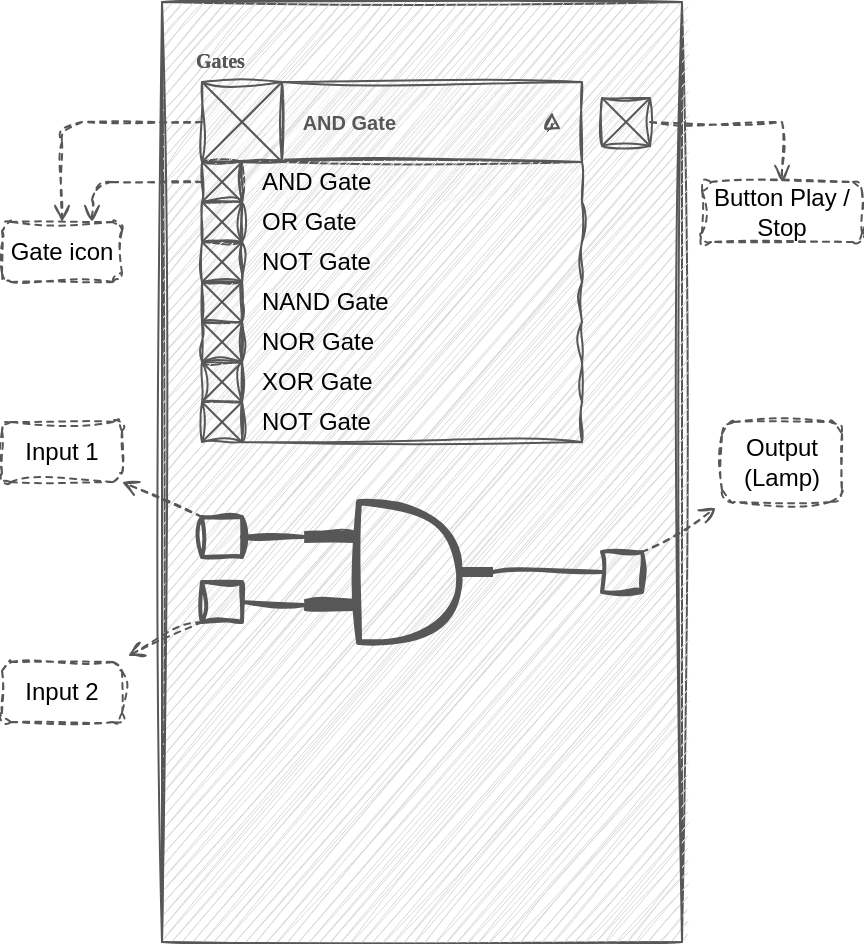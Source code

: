 <mxfile version="21.2.1" type="github">
  <diagram name="Page-1" id="kNqSD5TuvS8NiRTmv7Jv">
    <mxGraphModel dx="934" dy="561" grid="1" gridSize="10" guides="1" tooltips="1" connect="1" arrows="1" fold="1" page="1" pageScale="1" pageWidth="850" pageHeight="1100" math="0" shadow="0">
      <root>
        <mxCell id="0" />
        <mxCell id="1" parent="0" />
        <mxCell id="lvgXrEQpf3wMZEOfvn-6-3" value="" style="group" vertex="1" connectable="0" parent="1">
          <mxGeometry x="230" y="110" width="270" height="470" as="geometry" />
        </mxCell>
        <mxCell id="lvgXrEQpf3wMZEOfvn-6-4" value="" style="group" vertex="1" connectable="0" parent="lvgXrEQpf3wMZEOfvn-6-3">
          <mxGeometry width="270" height="470" as="geometry" />
        </mxCell>
        <mxCell id="lvgXrEQpf3wMZEOfvn-6-5" value="" style="rounded=0;whiteSpace=wrap;html=1;sketch=1;curveFitting=1;jiggle=2;fillColor=default;strokeColor=#575757;" vertex="1" parent="lvgXrEQpf3wMZEOfvn-6-4">
          <mxGeometry width="260" height="470" as="geometry" />
        </mxCell>
        <mxCell id="lvgXrEQpf3wMZEOfvn-6-6" value="" style="rounded=0;whiteSpace=wrap;html=1;fillColor=#D9D9D9;strokeColor=#575757;sketch=1;curveFitting=1;jiggle=2;" vertex="1" parent="lvgXrEQpf3wMZEOfvn-6-4">
          <mxGeometry width="260" height="470" as="geometry" />
        </mxCell>
        <mxCell id="lvgXrEQpf3wMZEOfvn-6-25" value="Gates" style="text;strokeColor=none;align=left;fillColor=none;html=1;verticalAlign=bottom;whiteSpace=wrap;rounded=0;fontSize=10;fontStyle=1;fontFamily=Ubuntu;fontSource=https%3A%2F%2Ffonts.googleapis.com%2Fcss%3Ffamily%3DUbuntu;fontColor=#575757;" vertex="1" parent="lvgXrEQpf3wMZEOfvn-6-4">
          <mxGeometry x="15" y="18" width="50" height="20" as="geometry" />
        </mxCell>
        <mxCell id="lvgXrEQpf3wMZEOfvn-6-27" value="Gates" style="text;strokeColor=none;align=left;fillColor=none;html=1;verticalAlign=bottom;whiteSpace=wrap;rounded=0;fontSize=10;fontStyle=1;fontFamily=Ubuntu;fontSource=https%3A%2F%2Ffonts.googleapis.com%2Fcss%3Ffamily%3DUbuntu;fontColor=#575757;" vertex="1" parent="lvgXrEQpf3wMZEOfvn-6-4">
          <mxGeometry x="15" y="18" width="50" height="20" as="geometry" />
        </mxCell>
        <mxCell id="lvgXrEQpf3wMZEOfvn-6-29" value="" style="group" vertex="1" connectable="0" parent="lvgXrEQpf3wMZEOfvn-6-4">
          <mxGeometry x="60" y="40" width="150" height="40" as="geometry" />
        </mxCell>
        <mxCell id="lvgXrEQpf3wMZEOfvn-6-18" value="&lt;font color=&quot;#575757&quot;&gt;&amp;nbsp; &amp;nbsp;AND Gate&lt;/font&gt;" style="text;strokeColor=#575757;align=left;fillColor=#F0F0F0;html=1;verticalAlign=middle;whiteSpace=wrap;rounded=0;fontStyle=1;fontSize=10;shadow=0;sketch=1;curveFitting=1;jiggle=2;fontFamily=Helvetica;fontColor=#242424;" vertex="1" parent="lvgXrEQpf3wMZEOfvn-6-29">
          <mxGeometry width="150" height="40" as="geometry" />
        </mxCell>
        <mxCell id="lvgXrEQpf3wMZEOfvn-6-23" value="" style="edgeStyle=none;orthogonalLoop=1;jettySize=auto;html=1;rounded=0;endArrow=block;endFill=1;strokeColor=#575757;sketch=1;curveFitting=1;jiggle=2;" edge="1" parent="lvgXrEQpf3wMZEOfvn-6-29">
          <mxGeometry width="80" relative="1" as="geometry">
            <mxPoint x="135" y="21" as="sourcePoint" />
            <mxPoint x="135" y="15" as="targetPoint" />
            <Array as="points" />
          </mxGeometry>
        </mxCell>
        <mxCell id="lvgXrEQpf3wMZEOfvn-6-44" value="" style="group" vertex="1" connectable="0" parent="lvgXrEQpf3wMZEOfvn-6-4">
          <mxGeometry x="20" y="80" width="190" height="20" as="geometry" />
        </mxCell>
        <mxCell id="lvgXrEQpf3wMZEOfvn-6-40" value="" style="group" vertex="1" connectable="0" parent="lvgXrEQpf3wMZEOfvn-6-44">
          <mxGeometry width="20" height="20" as="geometry" />
        </mxCell>
        <mxCell id="lvgXrEQpf3wMZEOfvn-6-41" value="" style="text;strokeColor=#575757;align=left;fillColor=#F0F0F0;html=1;verticalAlign=middle;whiteSpace=wrap;rounded=0;fontStyle=1;fontSize=12;shadow=0;sketch=1;curveFitting=1;jiggle=2;fontFamily=Helvetica;fontColor=#242424;" vertex="1" parent="lvgXrEQpf3wMZEOfvn-6-40">
          <mxGeometry width="20" height="20" as="geometry" />
        </mxCell>
        <mxCell id="lvgXrEQpf3wMZEOfvn-6-42" value="" style="edgeStyle=none;orthogonalLoop=1;jettySize=auto;html=1;rounded=0;exitX=0;exitY=0;exitDx=0;exitDy=0;entryX=1;entryY=1;entryDx=0;entryDy=0;strokeColor=#575757;endArrow=none;endFill=0;" edge="1" parent="lvgXrEQpf3wMZEOfvn-6-40" source="lvgXrEQpf3wMZEOfvn-6-41" target="lvgXrEQpf3wMZEOfvn-6-41">
          <mxGeometry width="80" relative="1" as="geometry">
            <mxPoint x="51.111" y="20" as="sourcePoint" />
            <mxPoint x="86.667" y="20" as="targetPoint" />
            <Array as="points" />
          </mxGeometry>
        </mxCell>
        <mxCell id="lvgXrEQpf3wMZEOfvn-6-43" value="" style="edgeStyle=none;orthogonalLoop=1;jettySize=auto;html=1;rounded=0;exitX=0;exitY=1;exitDx=0;exitDy=0;entryX=1;entryY=0;entryDx=0;entryDy=0;strokeColor=#575757;endArrow=none;endFill=0;" edge="1" parent="lvgXrEQpf3wMZEOfvn-6-40" source="lvgXrEQpf3wMZEOfvn-6-41" target="lvgXrEQpf3wMZEOfvn-6-41">
          <mxGeometry width="80" relative="1" as="geometry">
            <mxPoint x="122.5" y="95" as="sourcePoint" />
            <mxPoint x="142.5" y="75" as="targetPoint" />
            <Array as="points" />
          </mxGeometry>
        </mxCell>
        <mxCell id="lvgXrEQpf3wMZEOfvn-6-57" value="" style="shape=partialRectangle;whiteSpace=wrap;html=1;bottom=1;right=1;left=1;top=0;fillColor=#F0F0F0;routingCenterX=-0.5;rotation=-180;strokeColor=#575757;sketch=1;curveFitting=1;jiggle=2;" vertex="1" parent="lvgXrEQpf3wMZEOfvn-6-44">
          <mxGeometry x="20" width="170" height="20" as="geometry" />
        </mxCell>
        <mxCell id="lvgXrEQpf3wMZEOfvn-6-58" value="AND Gate" style="text;strokeColor=none;align=left;fillColor=none;html=1;verticalAlign=middle;whiteSpace=wrap;rounded=0;spacingLeft=8;" vertex="1" parent="lvgXrEQpf3wMZEOfvn-6-44">
          <mxGeometry x="20" width="170" height="20" as="geometry" />
        </mxCell>
        <mxCell id="lvgXrEQpf3wMZEOfvn-6-68" value="" style="group" vertex="1" connectable="0" parent="lvgXrEQpf3wMZEOfvn-6-4">
          <mxGeometry x="20" y="100" width="190" height="20" as="geometry" />
        </mxCell>
        <mxCell id="lvgXrEQpf3wMZEOfvn-6-61" value="" style="group" vertex="1" connectable="0" parent="lvgXrEQpf3wMZEOfvn-6-68">
          <mxGeometry width="20" height="20" as="geometry" />
        </mxCell>
        <mxCell id="lvgXrEQpf3wMZEOfvn-6-62" value="" style="text;strokeColor=#575757;align=left;fillColor=#F0F0F0;html=1;verticalAlign=middle;whiteSpace=wrap;rounded=0;fontStyle=1;fontSize=12;shadow=0;sketch=1;curveFitting=1;jiggle=2;fontFamily=Helvetica;fontColor=#242424;" vertex="1" parent="lvgXrEQpf3wMZEOfvn-6-61">
          <mxGeometry width="20" height="20" as="geometry" />
        </mxCell>
        <mxCell id="lvgXrEQpf3wMZEOfvn-6-63" value="" style="edgeStyle=none;orthogonalLoop=1;jettySize=auto;html=1;rounded=0;exitX=0;exitY=0;exitDx=0;exitDy=0;entryX=1;entryY=1;entryDx=0;entryDy=0;strokeColor=#575757;endArrow=none;endFill=0;" edge="1" parent="lvgXrEQpf3wMZEOfvn-6-61" source="lvgXrEQpf3wMZEOfvn-6-62" target="lvgXrEQpf3wMZEOfvn-6-62">
          <mxGeometry width="80" relative="1" as="geometry">
            <mxPoint x="51.111" y="20" as="sourcePoint" />
            <mxPoint x="86.667" y="20" as="targetPoint" />
            <Array as="points" />
          </mxGeometry>
        </mxCell>
        <mxCell id="lvgXrEQpf3wMZEOfvn-6-64" value="" style="edgeStyle=none;orthogonalLoop=1;jettySize=auto;html=1;rounded=0;exitX=0;exitY=1;exitDx=0;exitDy=0;entryX=1;entryY=0;entryDx=0;entryDy=0;strokeColor=#575757;endArrow=none;endFill=0;" edge="1" parent="lvgXrEQpf3wMZEOfvn-6-61" source="lvgXrEQpf3wMZEOfvn-6-62" target="lvgXrEQpf3wMZEOfvn-6-62">
          <mxGeometry width="80" relative="1" as="geometry">
            <mxPoint x="122.5" y="95" as="sourcePoint" />
            <mxPoint x="142.5" y="75" as="targetPoint" />
            <Array as="points" />
          </mxGeometry>
        </mxCell>
        <mxCell id="lvgXrEQpf3wMZEOfvn-6-66" value="OR Gate" style="text;strokeColor=none;align=left;fillColor=none;html=1;verticalAlign=middle;whiteSpace=wrap;rounded=0;spacingLeft=8;" vertex="1" parent="lvgXrEQpf3wMZEOfvn-6-68">
          <mxGeometry x="20" width="160" height="20" as="geometry" />
        </mxCell>
        <mxCell id="lvgXrEQpf3wMZEOfvn-6-67" value="" style="shape=partialRectangle;whiteSpace=wrap;html=1;bottom=0;top=0;fillColor=none;strokeColor=#575757;sketch=1;curveFitting=1;jiggle=2;" vertex="1" parent="lvgXrEQpf3wMZEOfvn-6-68">
          <mxGeometry x="20" width="170" height="20" as="geometry" />
        </mxCell>
        <mxCell id="lvgXrEQpf3wMZEOfvn-6-76" value="" style="group" vertex="1" connectable="0" parent="lvgXrEQpf3wMZEOfvn-6-4">
          <mxGeometry x="20" y="120" width="200" height="20" as="geometry" />
        </mxCell>
        <mxCell id="lvgXrEQpf3wMZEOfvn-6-70" value="" style="group" vertex="1" connectable="0" parent="lvgXrEQpf3wMZEOfvn-6-76">
          <mxGeometry width="20" height="20" as="geometry" />
        </mxCell>
        <mxCell id="lvgXrEQpf3wMZEOfvn-6-71" value="" style="text;strokeColor=#575757;align=left;fillColor=#F0F0F0;html=1;verticalAlign=middle;whiteSpace=wrap;rounded=0;fontStyle=1;fontSize=12;shadow=0;sketch=1;curveFitting=1;jiggle=2;fontFamily=Helvetica;fontColor=#242424;" vertex="1" parent="lvgXrEQpf3wMZEOfvn-6-70">
          <mxGeometry width="20" height="20" as="geometry" />
        </mxCell>
        <mxCell id="lvgXrEQpf3wMZEOfvn-6-72" value="" style="edgeStyle=none;orthogonalLoop=1;jettySize=auto;html=1;rounded=0;exitX=0;exitY=0;exitDx=0;exitDy=0;entryX=1;entryY=1;entryDx=0;entryDy=0;strokeColor=#575757;endArrow=none;endFill=0;" edge="1" parent="lvgXrEQpf3wMZEOfvn-6-70" source="lvgXrEQpf3wMZEOfvn-6-71" target="lvgXrEQpf3wMZEOfvn-6-71">
          <mxGeometry width="80" relative="1" as="geometry">
            <mxPoint x="51.111" y="20" as="sourcePoint" />
            <mxPoint x="86.667" y="20" as="targetPoint" />
            <Array as="points" />
          </mxGeometry>
        </mxCell>
        <mxCell id="lvgXrEQpf3wMZEOfvn-6-73" value="" style="edgeStyle=none;orthogonalLoop=1;jettySize=auto;html=1;rounded=0;exitX=0;exitY=1;exitDx=0;exitDy=0;entryX=1;entryY=0;entryDx=0;entryDy=0;strokeColor=#575757;endArrow=none;endFill=0;" edge="1" parent="lvgXrEQpf3wMZEOfvn-6-70" source="lvgXrEQpf3wMZEOfvn-6-71" target="lvgXrEQpf3wMZEOfvn-6-71">
          <mxGeometry width="80" relative="1" as="geometry">
            <mxPoint x="122.5" y="95" as="sourcePoint" />
            <mxPoint x="142.5" y="75" as="targetPoint" />
            <Array as="points" />
          </mxGeometry>
        </mxCell>
        <mxCell id="lvgXrEQpf3wMZEOfvn-6-74" value="NOT Gate" style="text;strokeColor=none;align=left;fillColor=none;html=1;verticalAlign=middle;whiteSpace=wrap;rounded=0;spacingLeft=8;" vertex="1" parent="lvgXrEQpf3wMZEOfvn-6-76">
          <mxGeometry x="20" width="180" height="20" as="geometry" />
        </mxCell>
        <mxCell id="lvgXrEQpf3wMZEOfvn-6-75" value="" style="shape=partialRectangle;whiteSpace=wrap;html=1;bottom=0;top=0;fillColor=none;strokeColor=#575757;sketch=1;curveFitting=1;jiggle=2;" vertex="1" parent="lvgXrEQpf3wMZEOfvn-6-76">
          <mxGeometry x="20" width="170" height="20" as="geometry" />
        </mxCell>
        <mxCell id="lvgXrEQpf3wMZEOfvn-6-77" value="" style="group" vertex="1" connectable="0" parent="lvgXrEQpf3wMZEOfvn-6-4">
          <mxGeometry x="20" y="140" width="200" height="20" as="geometry" />
        </mxCell>
        <mxCell id="lvgXrEQpf3wMZEOfvn-6-78" value="" style="group" vertex="1" connectable="0" parent="lvgXrEQpf3wMZEOfvn-6-77">
          <mxGeometry width="20" height="20" as="geometry" />
        </mxCell>
        <mxCell id="lvgXrEQpf3wMZEOfvn-6-79" value="" style="text;strokeColor=#575757;align=left;fillColor=#F0F0F0;html=1;verticalAlign=middle;whiteSpace=wrap;rounded=0;fontStyle=1;fontSize=12;shadow=0;sketch=1;curveFitting=1;jiggle=2;fontFamily=Helvetica;fontColor=#242424;" vertex="1" parent="lvgXrEQpf3wMZEOfvn-6-78">
          <mxGeometry width="20" height="20" as="geometry" />
        </mxCell>
        <mxCell id="lvgXrEQpf3wMZEOfvn-6-80" value="" style="edgeStyle=none;orthogonalLoop=1;jettySize=auto;html=1;rounded=0;exitX=0;exitY=0;exitDx=0;exitDy=0;entryX=1;entryY=1;entryDx=0;entryDy=0;strokeColor=#575757;endArrow=none;endFill=0;" edge="1" parent="lvgXrEQpf3wMZEOfvn-6-78" source="lvgXrEQpf3wMZEOfvn-6-79" target="lvgXrEQpf3wMZEOfvn-6-79">
          <mxGeometry width="80" relative="1" as="geometry">
            <mxPoint x="51.111" y="20" as="sourcePoint" />
            <mxPoint x="86.667" y="20" as="targetPoint" />
            <Array as="points" />
          </mxGeometry>
        </mxCell>
        <mxCell id="lvgXrEQpf3wMZEOfvn-6-81" value="" style="edgeStyle=none;orthogonalLoop=1;jettySize=auto;html=1;rounded=0;exitX=0;exitY=1;exitDx=0;exitDy=0;entryX=1;entryY=0;entryDx=0;entryDy=0;strokeColor=#575757;endArrow=none;endFill=0;" edge="1" parent="lvgXrEQpf3wMZEOfvn-6-78" source="lvgXrEQpf3wMZEOfvn-6-79" target="lvgXrEQpf3wMZEOfvn-6-79">
          <mxGeometry width="80" relative="1" as="geometry">
            <mxPoint x="122.5" y="95" as="sourcePoint" />
            <mxPoint x="142.5" y="75" as="targetPoint" />
            <Array as="points" />
          </mxGeometry>
        </mxCell>
        <mxCell id="lvgXrEQpf3wMZEOfvn-6-82" value="NAND Gate" style="text;strokeColor=none;align=left;fillColor=none;html=1;verticalAlign=middle;whiteSpace=wrap;rounded=0;spacingLeft=8;" vertex="1" parent="lvgXrEQpf3wMZEOfvn-6-77">
          <mxGeometry x="20" width="180" height="20" as="geometry" />
        </mxCell>
        <mxCell id="lvgXrEQpf3wMZEOfvn-6-83" value="" style="shape=partialRectangle;whiteSpace=wrap;html=1;bottom=0;top=0;fillColor=none;strokeColor=#575757;sketch=1;curveFitting=1;jiggle=2;" vertex="1" parent="lvgXrEQpf3wMZEOfvn-6-77">
          <mxGeometry x="20" width="170" height="20" as="geometry" />
        </mxCell>
        <mxCell id="lvgXrEQpf3wMZEOfvn-6-84" value="" style="group" vertex="1" connectable="0" parent="lvgXrEQpf3wMZEOfvn-6-4">
          <mxGeometry x="20" y="160" width="200" height="20" as="geometry" />
        </mxCell>
        <mxCell id="lvgXrEQpf3wMZEOfvn-6-85" value="" style="group" vertex="1" connectable="0" parent="lvgXrEQpf3wMZEOfvn-6-84">
          <mxGeometry width="20" height="20" as="geometry" />
        </mxCell>
        <mxCell id="lvgXrEQpf3wMZEOfvn-6-86" value="" style="text;strokeColor=#575757;align=left;fillColor=#F0F0F0;html=1;verticalAlign=middle;whiteSpace=wrap;rounded=0;fontStyle=1;fontSize=12;shadow=0;sketch=1;curveFitting=1;jiggle=2;fontFamily=Helvetica;fontColor=#242424;" vertex="1" parent="lvgXrEQpf3wMZEOfvn-6-85">
          <mxGeometry width="20" height="20" as="geometry" />
        </mxCell>
        <mxCell id="lvgXrEQpf3wMZEOfvn-6-87" value="" style="edgeStyle=none;orthogonalLoop=1;jettySize=auto;html=1;rounded=0;exitX=0;exitY=0;exitDx=0;exitDy=0;entryX=1;entryY=1;entryDx=0;entryDy=0;strokeColor=#575757;endArrow=none;endFill=0;" edge="1" parent="lvgXrEQpf3wMZEOfvn-6-85" source="lvgXrEQpf3wMZEOfvn-6-86" target="lvgXrEQpf3wMZEOfvn-6-86">
          <mxGeometry width="80" relative="1" as="geometry">
            <mxPoint x="51.111" y="20" as="sourcePoint" />
            <mxPoint x="86.667" y="20" as="targetPoint" />
            <Array as="points" />
          </mxGeometry>
        </mxCell>
        <mxCell id="lvgXrEQpf3wMZEOfvn-6-88" value="" style="edgeStyle=none;orthogonalLoop=1;jettySize=auto;html=1;rounded=0;exitX=0;exitY=1;exitDx=0;exitDy=0;entryX=1;entryY=0;entryDx=0;entryDy=0;strokeColor=#575757;endArrow=none;endFill=0;" edge="1" parent="lvgXrEQpf3wMZEOfvn-6-85" source="lvgXrEQpf3wMZEOfvn-6-86" target="lvgXrEQpf3wMZEOfvn-6-86">
          <mxGeometry width="80" relative="1" as="geometry">
            <mxPoint x="122.5" y="95" as="sourcePoint" />
            <mxPoint x="142.5" y="75" as="targetPoint" />
            <Array as="points" />
          </mxGeometry>
        </mxCell>
        <mxCell id="lvgXrEQpf3wMZEOfvn-6-89" value="NOR Gate" style="text;strokeColor=none;align=left;fillColor=none;html=1;verticalAlign=middle;whiteSpace=wrap;rounded=0;spacingLeft=8;" vertex="1" parent="lvgXrEQpf3wMZEOfvn-6-84">
          <mxGeometry x="20" width="180" height="20" as="geometry" />
        </mxCell>
        <mxCell id="lvgXrEQpf3wMZEOfvn-6-90" value="" style="shape=partialRectangle;whiteSpace=wrap;html=1;bottom=0;top=0;fillColor=none;strokeColor=#575757;sketch=1;curveFitting=1;jiggle=2;" vertex="1" parent="lvgXrEQpf3wMZEOfvn-6-84">
          <mxGeometry x="20" width="170" height="20" as="geometry" />
        </mxCell>
        <mxCell id="lvgXrEQpf3wMZEOfvn-6-98" value="" style="group" vertex="1" connectable="0" parent="lvgXrEQpf3wMZEOfvn-6-4">
          <mxGeometry x="20" y="180" width="200" height="20" as="geometry" />
        </mxCell>
        <mxCell id="lvgXrEQpf3wMZEOfvn-6-99" value="" style="group" vertex="1" connectable="0" parent="lvgXrEQpf3wMZEOfvn-6-98">
          <mxGeometry width="20" height="20" as="geometry" />
        </mxCell>
        <mxCell id="lvgXrEQpf3wMZEOfvn-6-100" value="" style="text;strokeColor=#575757;align=left;fillColor=#F0F0F0;html=1;verticalAlign=middle;whiteSpace=wrap;rounded=0;fontStyle=1;fontSize=12;shadow=0;sketch=1;curveFitting=1;jiggle=2;fontFamily=Helvetica;fontColor=#242424;" vertex="1" parent="lvgXrEQpf3wMZEOfvn-6-99">
          <mxGeometry width="20" height="20" as="geometry" />
        </mxCell>
        <mxCell id="lvgXrEQpf3wMZEOfvn-6-101" value="" style="edgeStyle=none;orthogonalLoop=1;jettySize=auto;html=1;rounded=0;exitX=0;exitY=0;exitDx=0;exitDy=0;entryX=1;entryY=1;entryDx=0;entryDy=0;strokeColor=#575757;endArrow=none;endFill=0;" edge="1" parent="lvgXrEQpf3wMZEOfvn-6-99" source="lvgXrEQpf3wMZEOfvn-6-100" target="lvgXrEQpf3wMZEOfvn-6-100">
          <mxGeometry width="80" relative="1" as="geometry">
            <mxPoint x="51.111" y="20" as="sourcePoint" />
            <mxPoint x="86.667" y="20" as="targetPoint" />
            <Array as="points" />
          </mxGeometry>
        </mxCell>
        <mxCell id="lvgXrEQpf3wMZEOfvn-6-102" value="" style="edgeStyle=none;orthogonalLoop=1;jettySize=auto;html=1;rounded=0;exitX=0;exitY=1;exitDx=0;exitDy=0;entryX=1;entryY=0;entryDx=0;entryDy=0;strokeColor=#575757;endArrow=none;endFill=0;" edge="1" parent="lvgXrEQpf3wMZEOfvn-6-99" source="lvgXrEQpf3wMZEOfvn-6-100" target="lvgXrEQpf3wMZEOfvn-6-100">
          <mxGeometry width="80" relative="1" as="geometry">
            <mxPoint x="122.5" y="95" as="sourcePoint" />
            <mxPoint x="142.5" y="75" as="targetPoint" />
            <Array as="points" />
          </mxGeometry>
        </mxCell>
        <mxCell id="lvgXrEQpf3wMZEOfvn-6-103" value="XOR Gate" style="text;strokeColor=none;align=left;fillColor=none;html=1;verticalAlign=middle;whiteSpace=wrap;rounded=0;spacingLeft=8;" vertex="1" parent="lvgXrEQpf3wMZEOfvn-6-98">
          <mxGeometry x="20" width="180" height="20" as="geometry" />
        </mxCell>
        <mxCell id="lvgXrEQpf3wMZEOfvn-6-104" value="" style="shape=partialRectangle;whiteSpace=wrap;html=1;bottom=0;top=0;fillColor=none;strokeColor=#575757;sketch=1;curveFitting=1;jiggle=2;" vertex="1" parent="lvgXrEQpf3wMZEOfvn-6-98">
          <mxGeometry x="20" width="170" height="20" as="geometry" />
        </mxCell>
        <mxCell id="lvgXrEQpf3wMZEOfvn-6-105" value="" style="group" vertex="1" connectable="0" parent="lvgXrEQpf3wMZEOfvn-6-4">
          <mxGeometry x="20" y="200" width="200" height="20" as="geometry" />
        </mxCell>
        <mxCell id="lvgXrEQpf3wMZEOfvn-6-106" value="" style="group" vertex="1" connectable="0" parent="lvgXrEQpf3wMZEOfvn-6-105">
          <mxGeometry width="20" height="20" as="geometry" />
        </mxCell>
        <mxCell id="lvgXrEQpf3wMZEOfvn-6-107" value="" style="text;strokeColor=#575757;align=left;fillColor=#F0F0F0;html=1;verticalAlign=middle;whiteSpace=wrap;rounded=0;fontStyle=1;fontSize=12;shadow=0;sketch=1;curveFitting=1;jiggle=2;fontFamily=Helvetica;fontColor=#242424;" vertex="1" parent="lvgXrEQpf3wMZEOfvn-6-106">
          <mxGeometry width="20" height="20" as="geometry" />
        </mxCell>
        <mxCell id="lvgXrEQpf3wMZEOfvn-6-108" value="" style="edgeStyle=none;orthogonalLoop=1;jettySize=auto;html=1;rounded=0;exitX=0;exitY=0;exitDx=0;exitDy=0;entryX=1;entryY=1;entryDx=0;entryDy=0;strokeColor=#575757;endArrow=none;endFill=0;" edge="1" parent="lvgXrEQpf3wMZEOfvn-6-106" source="lvgXrEQpf3wMZEOfvn-6-107" target="lvgXrEQpf3wMZEOfvn-6-107">
          <mxGeometry width="80" relative="1" as="geometry">
            <mxPoint x="51.111" y="20" as="sourcePoint" />
            <mxPoint x="86.667" y="20" as="targetPoint" />
            <Array as="points" />
          </mxGeometry>
        </mxCell>
        <mxCell id="lvgXrEQpf3wMZEOfvn-6-109" value="" style="edgeStyle=none;orthogonalLoop=1;jettySize=auto;html=1;rounded=0;exitX=0;exitY=1;exitDx=0;exitDy=0;entryX=1;entryY=0;entryDx=0;entryDy=0;strokeColor=#575757;endArrow=none;endFill=0;" edge="1" parent="lvgXrEQpf3wMZEOfvn-6-106" source="lvgXrEQpf3wMZEOfvn-6-107" target="lvgXrEQpf3wMZEOfvn-6-107">
          <mxGeometry width="80" relative="1" as="geometry">
            <mxPoint x="122.5" y="95" as="sourcePoint" />
            <mxPoint x="142.5" y="75" as="targetPoint" />
            <Array as="points" />
          </mxGeometry>
        </mxCell>
        <mxCell id="lvgXrEQpf3wMZEOfvn-6-110" value="NOT Gate" style="text;strokeColor=none;align=left;fillColor=none;html=1;verticalAlign=middle;whiteSpace=wrap;rounded=0;spacingLeft=8;" vertex="1" parent="lvgXrEQpf3wMZEOfvn-6-105">
          <mxGeometry x="20" width="180" height="20" as="geometry" />
        </mxCell>
        <mxCell id="lvgXrEQpf3wMZEOfvn-6-112" value="" style="shape=partialRectangle;whiteSpace=wrap;html=1;bottom=1;right=1;left=1;top=0;fillColor=none;routingCenterX=-0.5;sketch=1;curveFitting=1;jiggle=2;strokeColor=#575757;" vertex="1" parent="lvgXrEQpf3wMZEOfvn-6-105">
          <mxGeometry x="20" width="170" height="20" as="geometry" />
        </mxCell>
        <mxCell id="lvgXrEQpf3wMZEOfvn-6-118" value="" style="group" vertex="1" connectable="0" parent="lvgXrEQpf3wMZEOfvn-6-4">
          <mxGeometry x="220" y="48" width="24" height="24" as="geometry" />
        </mxCell>
        <mxCell id="lvgXrEQpf3wMZEOfvn-6-119" value="" style="text;strokeColor=#575757;align=left;fillColor=#F0F0F0;html=1;verticalAlign=middle;whiteSpace=wrap;rounded=0;fontStyle=1;fontSize=12;shadow=0;sketch=1;curveFitting=1;jiggle=2;fontFamily=Helvetica;fontColor=#242424;" vertex="1" parent="lvgXrEQpf3wMZEOfvn-6-118">
          <mxGeometry width="24" height="24" as="geometry" />
        </mxCell>
        <mxCell id="lvgXrEQpf3wMZEOfvn-6-120" value="" style="edgeStyle=none;orthogonalLoop=1;jettySize=auto;html=1;rounded=0;exitX=0;exitY=0;exitDx=0;exitDy=0;entryX=1;entryY=1;entryDx=0;entryDy=0;strokeColor=#575757;endArrow=none;endFill=0;" edge="1" parent="lvgXrEQpf3wMZEOfvn-6-118" source="lvgXrEQpf3wMZEOfvn-6-119" target="lvgXrEQpf3wMZEOfvn-6-119">
          <mxGeometry width="80" relative="1" as="geometry">
            <mxPoint x="61.333" y="24" as="sourcePoint" />
            <mxPoint x="104.0" y="24" as="targetPoint" />
            <Array as="points" />
          </mxGeometry>
        </mxCell>
        <mxCell id="lvgXrEQpf3wMZEOfvn-6-121" value="" style="edgeStyle=none;orthogonalLoop=1;jettySize=auto;html=1;rounded=0;exitX=0;exitY=1;exitDx=0;exitDy=0;entryX=1;entryY=0;entryDx=0;entryDy=0;strokeColor=#575757;endArrow=none;endFill=0;" edge="1" parent="lvgXrEQpf3wMZEOfvn-6-118" source="lvgXrEQpf3wMZEOfvn-6-119" target="lvgXrEQpf3wMZEOfvn-6-119">
          <mxGeometry width="80" relative="1" as="geometry">
            <mxPoint x="147" y="114" as="sourcePoint" />
            <mxPoint x="171" y="90" as="targetPoint" />
            <Array as="points" />
          </mxGeometry>
        </mxCell>
        <mxCell id="lvgXrEQpf3wMZEOfvn-6-148" style="rounded=0;orthogonalLoop=1;jettySize=auto;html=1;exitX=1;exitY=0.5;exitDx=0;exitDy=0;fontFamily=Helvetica;fontSize=12;fontColor=default;entryX=0;entryY=0.5;entryDx=0;entryDy=0;endArrow=none;endFill=0;strokeWidth=2;strokeColor=#575757;sketch=1;curveFitting=1;jiggle=2;" edge="1" parent="lvgXrEQpf3wMZEOfvn-6-4" source="lvgXrEQpf3wMZEOfvn-6-125" target="lvgXrEQpf3wMZEOfvn-6-161">
          <mxGeometry relative="1" as="geometry">
            <mxPoint x="90" y="300" as="targetPoint" />
          </mxGeometry>
        </mxCell>
        <mxCell id="lvgXrEQpf3wMZEOfvn-6-179" style="rounded=0;orthogonalLoop=1;jettySize=auto;html=1;exitX=1;exitY=0.5;exitDx=0;exitDy=0;fontFamily=Helvetica;fontSize=12;fontColor=default;entryX=0;entryY=0.5;entryDx=0;entryDy=0;endArrow=none;endFill=0;strokeWidth=2;strokeColor=#575757;sketch=1;curveFitting=1;jiggle=2;" edge="1" parent="lvgXrEQpf3wMZEOfvn-6-4" source="lvgXrEQpf3wMZEOfvn-6-126" target="lvgXrEQpf3wMZEOfvn-6-169">
          <mxGeometry relative="1" as="geometry">
            <mxPoint x="97" y="320" as="targetPoint" />
            <mxPoint x="50" y="320" as="sourcePoint" />
          </mxGeometry>
        </mxCell>
        <mxCell id="lvgXrEQpf3wMZEOfvn-6-183" style="rounded=0;orthogonalLoop=1;jettySize=auto;html=1;exitX=1;exitY=0.5;exitDx=0;exitDy=0;entryX=0;entryY=0.5;entryDx=0;entryDy=0;fontFamily=Helvetica;fontSize=12;fontColor=default;strokeColor=#575757;endArrow=none;endFill=0;sketch=1;curveFitting=1;jiggle=2;strokeWidth=2;" edge="1" parent="lvgXrEQpf3wMZEOfvn-6-4" source="lvgXrEQpf3wMZEOfvn-6-181" target="lvgXrEQpf3wMZEOfvn-6-182">
          <mxGeometry relative="1" as="geometry" />
        </mxCell>
        <mxCell id="lvgXrEQpf3wMZEOfvn-6-125" value="" style="text;strokeColor=#575757;align=left;fillColor=#F0F0F0;html=1;verticalAlign=middle;whiteSpace=wrap;rounded=0;fontStyle=1;fontSize=12;shadow=0;sketch=1;curveFitting=1;jiggle=2;fontFamily=Helvetica;fontColor=#242424;strokeWidth=2;points=[[0,0,0,0,0],[0,0.25,0,0,0],[0,0.5,0,-3,0],[0,0.5,0,0,0],[0,0.75,0,0,0],[0,1,0,0,0],[0.25,0,0,0,0],[0.25,1,0,0,0],[0.5,0,0,0,0],[0.5,1,0,0,0],[0.75,0,0,0,0],[0.75,1,0,0,0],[1,0,0,0,0],[1,0.25,0,0,0],[1,0.5,0,0,0],[1,0.75,0,0,0],[1,1,0,0,0]];" vertex="1" parent="lvgXrEQpf3wMZEOfvn-6-4">
          <mxGeometry x="20" y="257.5" width="20" height="20" as="geometry" />
        </mxCell>
        <mxCell id="lvgXrEQpf3wMZEOfvn-6-126" value="" style="text;strokeColor=#575757;align=left;fillColor=#F0F0F0;html=1;verticalAlign=middle;whiteSpace=wrap;rounded=0;fontStyle=1;fontSize=12;shadow=0;sketch=1;curveFitting=1;jiggle=2;fontFamily=Helvetica;fontColor=#242424;strokeWidth=2;" vertex="1" parent="lvgXrEQpf3wMZEOfvn-6-4">
          <mxGeometry x="20" y="290" width="20" height="20" as="geometry" />
        </mxCell>
        <mxCell id="lvgXrEQpf3wMZEOfvn-6-185" value="" style="group" vertex="1" connectable="0" parent="lvgXrEQpf3wMZEOfvn-6-4">
          <mxGeometry x="71.5" y="250" width="94" height="70" as="geometry" />
        </mxCell>
        <mxCell id="lvgXrEQpf3wMZEOfvn-6-181" value="" style="rounded=0;whiteSpace=wrap;html=1;pointerEvents=0;fontFamily=Helvetica;fontSize=12;fontColor=default;fillColor=#575757;gradientColor=none;strokeColor=none;" vertex="1" parent="lvgXrEQpf3wMZEOfvn-6-185">
          <mxGeometry x="77" y="32.5" width="17" height="5" as="geometry" />
        </mxCell>
        <mxCell id="lvgXrEQpf3wMZEOfvn-6-170" value="" style="group" vertex="1" connectable="0" parent="lvgXrEQpf3wMZEOfvn-6-185">
          <mxGeometry width="77" height="70" as="geometry" />
        </mxCell>
        <mxCell id="lvgXrEQpf3wMZEOfvn-6-127" value="" style="shape=or;whiteSpace=wrap;html=1;strokeWidth=3;strokeColor=#575757;sketch=1;curveFitting=1;jiggle=2;fillColor=none;" vertex="1" parent="lvgXrEQpf3wMZEOfvn-6-170">
          <mxGeometry x="27" width="50" height="70" as="geometry" />
        </mxCell>
        <mxCell id="lvgXrEQpf3wMZEOfvn-6-162" value="" style="group" vertex="1" connectable="0" parent="lvgXrEQpf3wMZEOfvn-6-170">
          <mxGeometry y="15" width="25" height="5" as="geometry" />
        </mxCell>
        <mxCell id="lvgXrEQpf3wMZEOfvn-6-160" value="" style="rounded=0;whiteSpace=wrap;html=1;pointerEvents=0;fontFamily=Helvetica;fontSize=12;fontColor=default;fillColor=#575757;gradientColor=none;strokeColor=none;" vertex="1" parent="lvgXrEQpf3wMZEOfvn-6-162">
          <mxGeometry width="25" height="5" as="geometry" />
        </mxCell>
        <mxCell id="lvgXrEQpf3wMZEOfvn-6-161" value="" style="rounded=0;whiteSpace=wrap;html=1;pointerEvents=0;fontFamily=Helvetica;fontSize=12;fontColor=default;fillColor=none;gradientColor=none;strokeColor=#575757;sketch=1;curveFitting=1;jiggle=2;" vertex="1" parent="lvgXrEQpf3wMZEOfvn-6-162">
          <mxGeometry width="25" height="5" as="geometry" />
        </mxCell>
        <mxCell id="lvgXrEQpf3wMZEOfvn-6-167" value="" style="group" vertex="1" connectable="0" parent="lvgXrEQpf3wMZEOfvn-6-170">
          <mxGeometry y="49" width="25" height="5" as="geometry" />
        </mxCell>
        <mxCell id="lvgXrEQpf3wMZEOfvn-6-168" value="" style="rounded=0;whiteSpace=wrap;html=1;pointerEvents=0;fontFamily=Helvetica;fontSize=12;fontColor=default;fillColor=#575757;gradientColor=none;strokeColor=none;" vertex="1" parent="lvgXrEQpf3wMZEOfvn-6-167">
          <mxGeometry width="25" height="5" as="geometry" />
        </mxCell>
        <mxCell id="lvgXrEQpf3wMZEOfvn-6-169" value="" style="rounded=0;whiteSpace=wrap;html=1;pointerEvents=0;fontFamily=Helvetica;fontSize=12;fontColor=default;fillColor=none;gradientColor=none;strokeColor=#575757;sketch=1;curveFitting=1;jiggle=2;" vertex="1" parent="lvgXrEQpf3wMZEOfvn-6-167">
          <mxGeometry width="25" height="5" as="geometry" />
        </mxCell>
        <mxCell id="lvgXrEQpf3wMZEOfvn-6-182" value="" style="text;strokeColor=#575757;align=left;fillColor=#F0F0F0;html=1;verticalAlign=middle;whiteSpace=wrap;rounded=0;fontStyle=1;fontSize=12;shadow=0;sketch=1;curveFitting=1;jiggle=2;fontFamily=Helvetica;fontColor=#242424;strokeWidth=2;" vertex="1" parent="lvgXrEQpf3wMZEOfvn-6-4">
          <mxGeometry x="220" y="275" width="20" height="20" as="geometry" />
        </mxCell>
        <mxCell id="lvgXrEQpf3wMZEOfvn-6-28" value="" style="group" vertex="1" connectable="0" parent="1">
          <mxGeometry x="250" y="150" width="40" height="40" as="geometry" />
        </mxCell>
        <mxCell id="lvgXrEQpf3wMZEOfvn-6-20" value="" style="text;strokeColor=#575757;align=left;fillColor=#F0F0F0;html=1;verticalAlign=middle;whiteSpace=wrap;rounded=0;fontStyle=1;fontSize=12;shadow=0;sketch=1;curveFitting=1;jiggle=2;fontFamily=Helvetica;fontColor=#242424;" vertex="1" parent="lvgXrEQpf3wMZEOfvn-6-28">
          <mxGeometry width="40" height="40" as="geometry" />
        </mxCell>
        <mxCell id="lvgXrEQpf3wMZEOfvn-6-21" value="" style="edgeStyle=none;orthogonalLoop=1;jettySize=auto;html=1;rounded=0;exitX=0;exitY=0;exitDx=0;exitDy=0;entryX=1;entryY=1;entryDx=0;entryDy=0;strokeColor=#575757;endArrow=none;endFill=0;" edge="1" parent="lvgXrEQpf3wMZEOfvn-6-28" source="lvgXrEQpf3wMZEOfvn-6-20" target="lvgXrEQpf3wMZEOfvn-6-20">
          <mxGeometry width="80" relative="1" as="geometry">
            <mxPoint x="102.222" y="40" as="sourcePoint" />
            <mxPoint x="173.333" y="40" as="targetPoint" />
            <Array as="points" />
          </mxGeometry>
        </mxCell>
        <mxCell id="lvgXrEQpf3wMZEOfvn-6-26" value="" style="edgeStyle=none;orthogonalLoop=1;jettySize=auto;html=1;rounded=0;exitX=0;exitY=1;exitDx=0;exitDy=0;entryX=1;entryY=0;entryDx=0;entryDy=0;strokeColor=#575757;endArrow=none;endFill=0;" edge="1" parent="lvgXrEQpf3wMZEOfvn-6-28" source="lvgXrEQpf3wMZEOfvn-6-20" target="lvgXrEQpf3wMZEOfvn-6-20">
          <mxGeometry width="80" relative="1" as="geometry">
            <mxPoint x="245" y="190" as="sourcePoint" />
            <mxPoint x="285" y="150" as="targetPoint" />
            <Array as="points" />
          </mxGeometry>
        </mxCell>
        <mxCell id="lvgXrEQpf3wMZEOfvn-6-123" value="Button Play / Stop" style="text;strokeColor=#575757;align=center;fillColor=default;html=1;verticalAlign=middle;whiteSpace=wrap;rounded=1;dashed=1;sketch=1;curveFitting=1;jiggle=2;" vertex="1" parent="1">
          <mxGeometry x="500" y="200" width="80" height="30" as="geometry" />
        </mxCell>
        <mxCell id="lvgXrEQpf3wMZEOfvn-6-124" style="rounded=0;orthogonalLoop=1;jettySize=auto;html=1;exitX=1;exitY=0.5;exitDx=0;exitDy=0;entryX=0.5;entryY=0;entryDx=0;entryDy=0;strokeColor=#575757;endArrow=open;endFill=0;dashed=1;sketch=1;curveFitting=1;jiggle=2;edgeStyle=orthogonalEdgeStyle;" edge="1" parent="1" source="lvgXrEQpf3wMZEOfvn-6-119" target="lvgXrEQpf3wMZEOfvn-6-123">
          <mxGeometry relative="1" as="geometry" />
        </mxCell>
        <mxCell id="lvgXrEQpf3wMZEOfvn-6-186" value="Output (Lamp)" style="text;strokeColor=#575757;align=center;fillColor=default;html=1;verticalAlign=middle;whiteSpace=wrap;rounded=1;dashed=1;sketch=1;curveFitting=1;jiggle=2;points=[[0,0,0,0,0],[0,0.25,0,0,0],[0,0.5,0,0,0],[0,0.75,0,0,0],[0,1,0,-3,3],[0,1,0,0,0],[0.25,0,0,0,0],[0.25,1,0,0,0],[0.5,0,0,0,0],[0.5,1,0,0,0],[0.75,0,0,0,0],[0.75,1,0,0,0],[1,0,0,0,0],[1,0.25,0,0,0],[1,0.5,0,0,0],[1,0.75,0,0,0],[1,1,0,0,0]];" vertex="1" parent="1">
          <mxGeometry x="510" y="320" width="60" height="40" as="geometry" />
        </mxCell>
        <mxCell id="lvgXrEQpf3wMZEOfvn-6-188" style="rounded=0;orthogonalLoop=1;jettySize=auto;html=1;exitX=1;exitY=0;exitDx=0;exitDy=0;entryX=0;entryY=1;entryDx=-3;entryDy=3;entryPerimeter=0;fontFamily=Helvetica;fontSize=12;fontColor=default;strokeColor=#575757;endArrow=open;endFill=0;sketch=1;curveFitting=1;jiggle=2;dashed=1;" edge="1" parent="1" source="lvgXrEQpf3wMZEOfvn-6-182" target="lvgXrEQpf3wMZEOfvn-6-186">
          <mxGeometry relative="1" as="geometry" />
        </mxCell>
        <mxCell id="lvgXrEQpf3wMZEOfvn-6-190" value="Input 1" style="text;strokeColor=#575757;align=center;fillColor=default;html=1;verticalAlign=middle;whiteSpace=wrap;rounded=1;dashed=1;sketch=1;curveFitting=1;jiggle=2;points=[[0,0,0,0,0],[0,0.25,0,0,0],[0,0.5,0,0,0],[0,0.75,0,0,0],[0,1,0,-3,3],[0,1,0,0,0],[0.25,0,0,0,0],[0.25,1,0,0,0],[0.5,0,0,0,0],[0.5,1,0,0,0],[0.75,0,0,0,0],[0.75,1,0,0,0],[1,0,0,0,0],[1,0.25,0,0,0],[1,0.5,0,0,0],[1,0.75,0,0,0],[1,1,0,0,0]];flipH=1;" vertex="1" parent="1">
          <mxGeometry x="150" y="320" width="60" height="30" as="geometry" />
        </mxCell>
        <mxCell id="lvgXrEQpf3wMZEOfvn-6-191" style="rounded=0;orthogonalLoop=1;jettySize=auto;html=1;fontFamily=Helvetica;fontSize=12;fontColor=default;entryX=0;entryY=1;entryDx=0;entryDy=0;entryPerimeter=0;exitX=0;exitY=0;exitDx=0;exitDy=0;exitPerimeter=0;strokeColor=#575757;dashed=1;endArrow=open;endFill=0;sketch=1;curveFitting=1;jiggle=2;" edge="1" parent="1" source="lvgXrEQpf3wMZEOfvn-6-125" target="lvgXrEQpf3wMZEOfvn-6-190">
          <mxGeometry relative="1" as="geometry">
            <mxPoint x="210" y="377.5" as="targetPoint" />
          </mxGeometry>
        </mxCell>
        <mxCell id="lvgXrEQpf3wMZEOfvn-6-192" value="Input 2" style="text;strokeColor=#575757;align=center;fillColor=default;html=1;verticalAlign=middle;whiteSpace=wrap;rounded=1;dashed=1;sketch=1;curveFitting=1;jiggle=2;points=[[0,0,0,0,0],[0,0.25,0,0,0],[0,0.5,0,0,0],[0,0.75,0,0,0],[0,1,0,-3,3],[0,1,0,0,0],[0.25,0,0,0,0],[0.25,1,0,0,0],[0.5,0,0,0,0],[0.5,1,0,0,0],[0.75,0,0,0,0],[0.75,1,0,0,0],[1,0,0,0,0],[1,0.25,0,0,0],[1,0.5,0,0,0],[1,0.75,0,0,0],[1,1,0,0,0]];flipH=1;flipV=1;" vertex="1" parent="1">
          <mxGeometry x="150" y="440" width="60" height="30" as="geometry" />
        </mxCell>
        <mxCell id="lvgXrEQpf3wMZEOfvn-6-193" style="rounded=0;orthogonalLoop=1;jettySize=auto;html=1;exitX=0;exitY=1;exitDx=0;exitDy=0;fontFamily=Helvetica;fontSize=12;fontColor=default;entryX=0;entryY=1;entryDx=-3;entryDy=3;entryPerimeter=0;strokeColor=#575757;endArrow=open;endFill=0;dashed=1;sketch=1;curveFitting=1;jiggle=2;" edge="1" parent="1" source="lvgXrEQpf3wMZEOfvn-6-126" target="lvgXrEQpf3wMZEOfvn-6-192">
          <mxGeometry relative="1" as="geometry">
            <mxPoint x="210" y="420.143" as="targetPoint" />
          </mxGeometry>
        </mxCell>
        <mxCell id="lvgXrEQpf3wMZEOfvn-6-194" value="Gate icon" style="text;strokeColor=#575757;align=center;fillColor=default;html=1;verticalAlign=middle;whiteSpace=wrap;rounded=1;dashed=1;sketch=1;curveFitting=1;jiggle=2;points=[[0,0,0,0,0],[0,0.25,0,0,0],[0,0.5,0,0,0],[0,0.75,0,0,0],[0,1,0,-3,3],[0,1,0,0,0],[0.25,0,0,0,0],[0.25,1,0,0,0],[0.5,0,0,0,0],[0.5,1,0,0,0],[0.75,0,0,0,0],[0.75,1,0,0,0],[1,0,0,0,0],[1,0.25,0,0,0],[1,0.5,0,0,0],[1,0.75,0,0,0],[1,1,0,0,0]];flipH=1;" vertex="1" parent="1">
          <mxGeometry x="150" y="220" width="60" height="30" as="geometry" />
        </mxCell>
        <mxCell id="lvgXrEQpf3wMZEOfvn-6-195" style="edgeStyle=orthogonalEdgeStyle;rounded=1;orthogonalLoop=1;jettySize=auto;html=1;exitX=0;exitY=0.5;exitDx=0;exitDy=0;entryX=0.5;entryY=0;entryDx=0;entryDy=0;entryPerimeter=0;fontFamily=Helvetica;fontSize=12;fontColor=default;strokeColor=#575757;dashed=1;endArrow=open;endFill=0;sketch=1;curveFitting=1;jiggle=2;" edge="1" parent="1" source="lvgXrEQpf3wMZEOfvn-6-20" target="lvgXrEQpf3wMZEOfvn-6-194">
          <mxGeometry relative="1" as="geometry" />
        </mxCell>
        <mxCell id="lvgXrEQpf3wMZEOfvn-6-196" style="edgeStyle=orthogonalEdgeStyle;rounded=1;orthogonalLoop=1;jettySize=auto;html=1;exitX=0;exitY=0.5;exitDx=0;exitDy=0;entryX=0.25;entryY=0;entryDx=0;entryDy=0;entryPerimeter=0;fontFamily=Helvetica;fontSize=12;fontColor=default;strokeColor=#575757;dashed=1;endArrow=open;endFill=0;sketch=1;curveFitting=1;jiggle=2;" edge="1" parent="1" source="lvgXrEQpf3wMZEOfvn-6-41" target="lvgXrEQpf3wMZEOfvn-6-194">
          <mxGeometry relative="1" as="geometry" />
        </mxCell>
      </root>
    </mxGraphModel>
  </diagram>
</mxfile>
